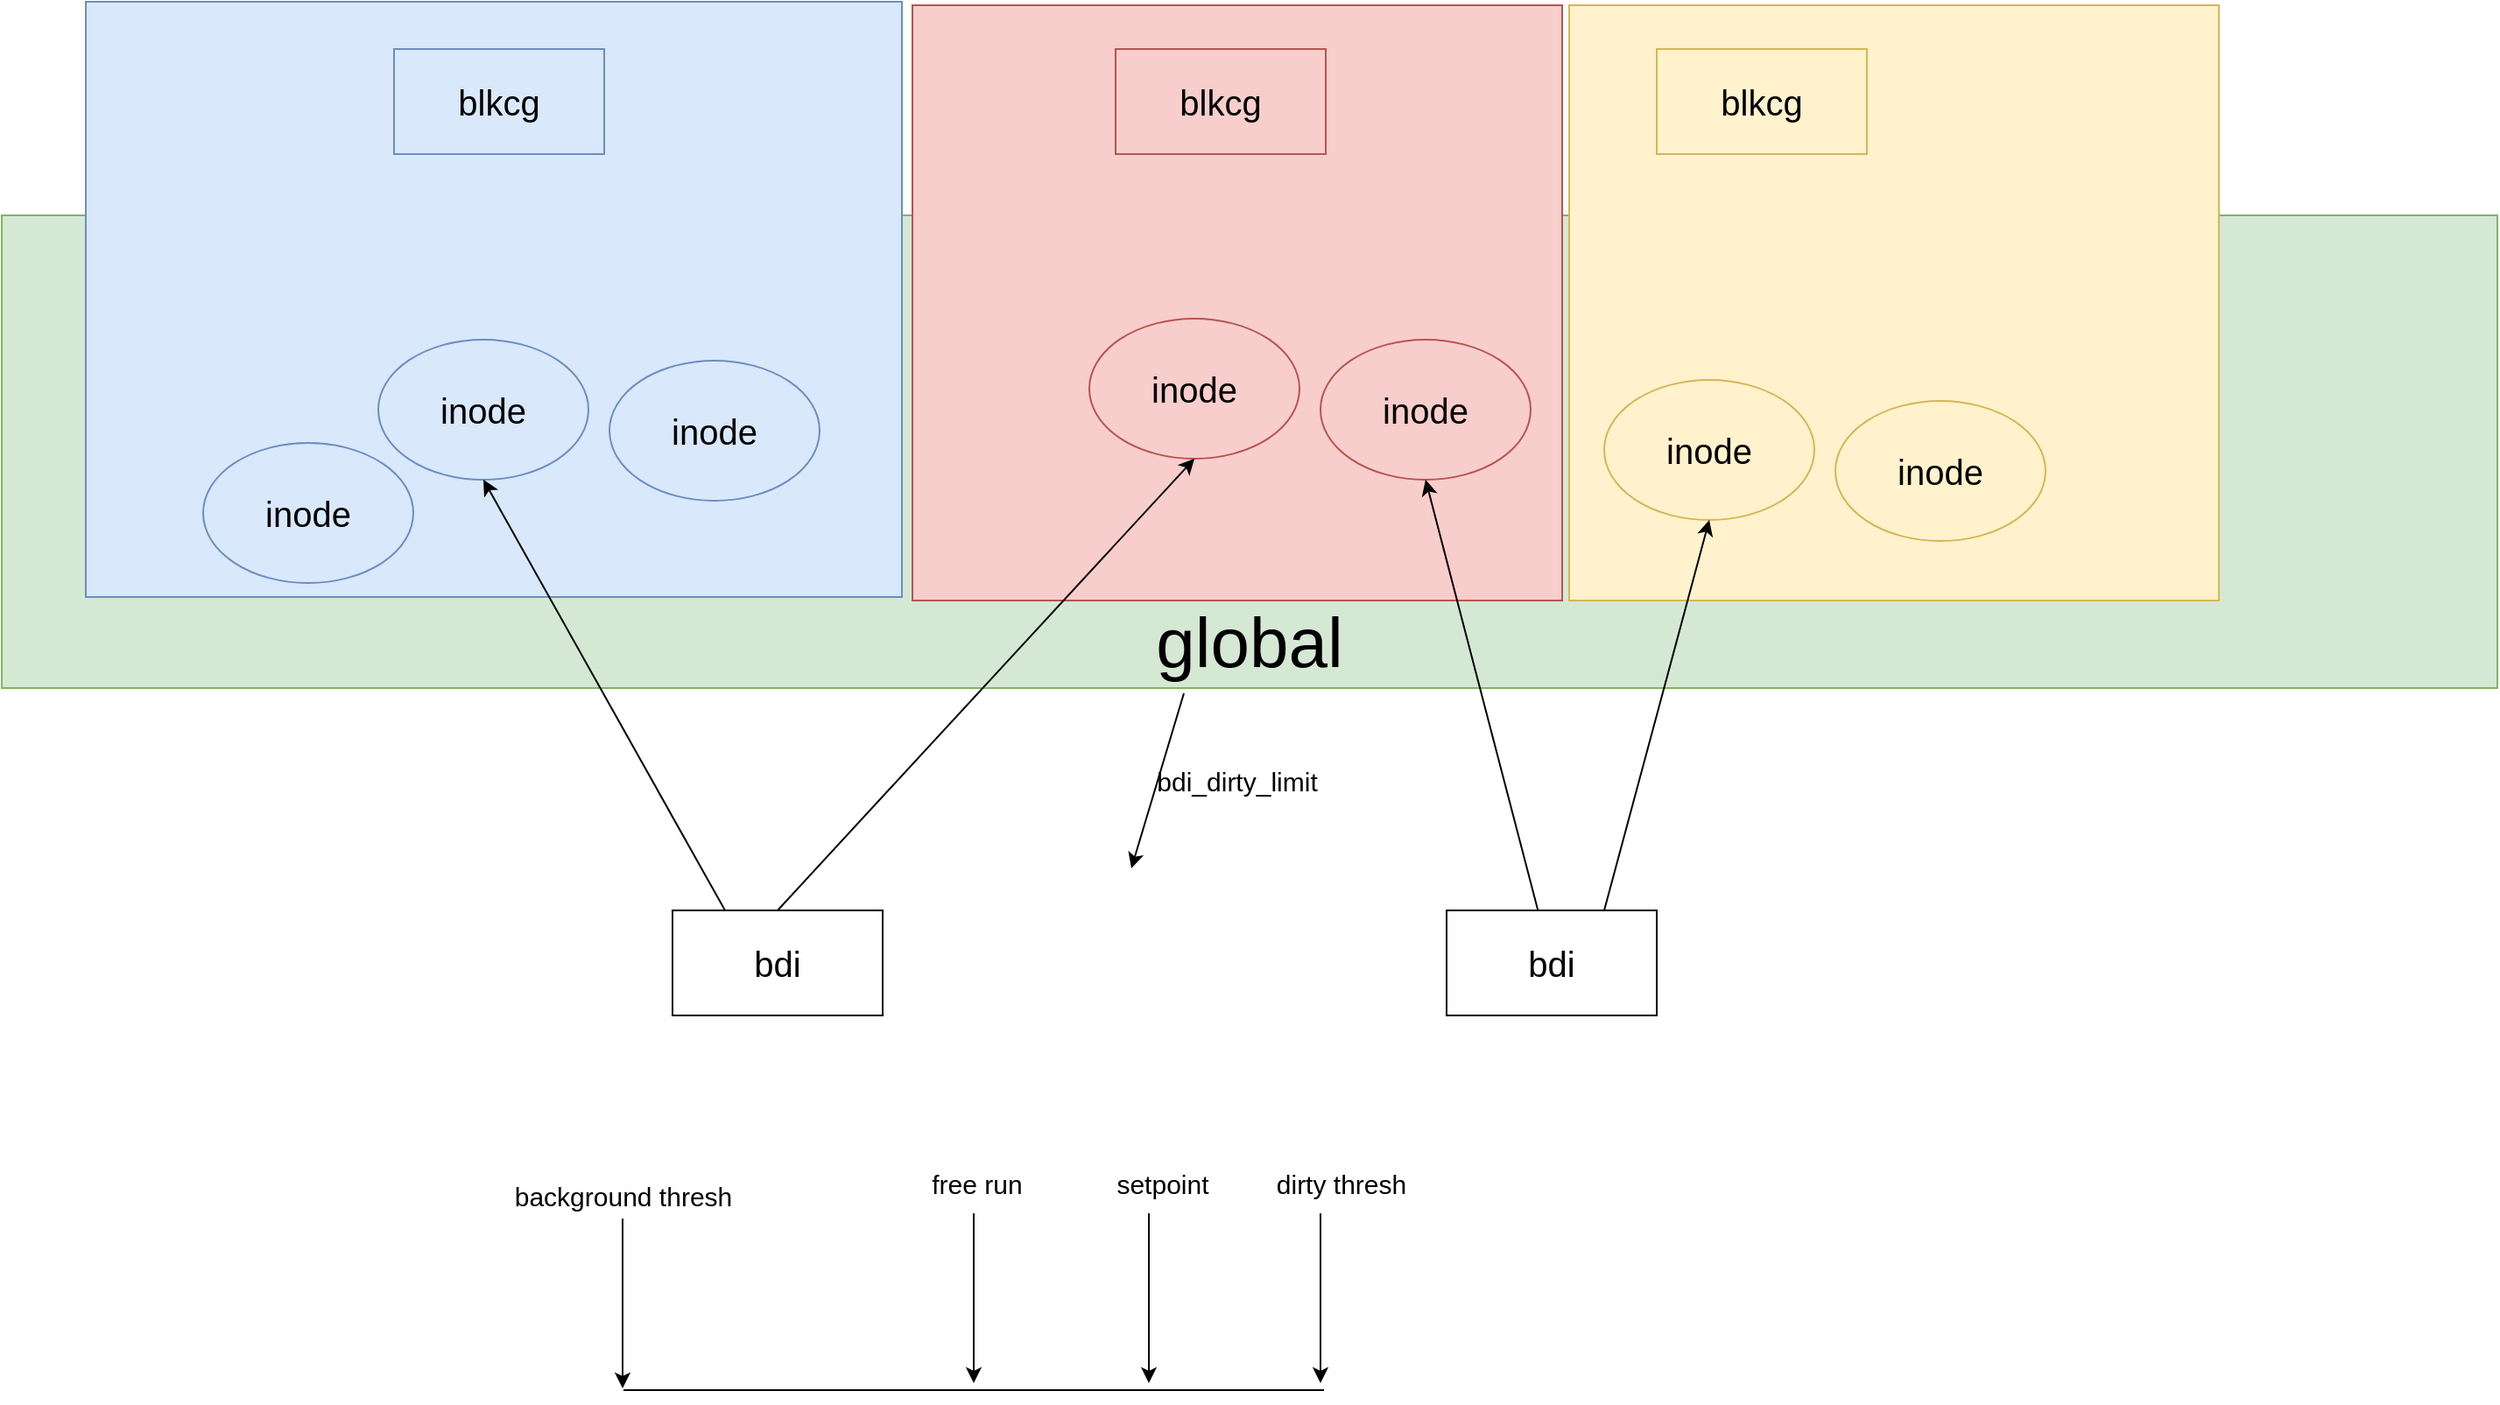 <mxfile version="13.6.2" type="github"><diagram id="vr8B_XioXGWGXK2lUiw7" name="Page-1"><mxGraphModel dx="2062" dy="1163" grid="1" gridSize="10" guides="1" tooltips="1" connect="1" arrows="1" fold="1" page="1" pageScale="1" pageWidth="827" pageHeight="1169" math="0" shadow="0"><root><mxCell id="0"/><mxCell id="1" parent="0"/><mxCell id="ExHjTuihiv2dg_8w6hbF-22" value="global" style="rounded=0;whiteSpace=wrap;html=1;fontSize=40;fillColor=#d5e8d4;strokeColor=#82b366;verticalAlign=bottom;" vertex="1" parent="1"><mxGeometry x="525" y="1037" width="1425" height="270" as="geometry"/></mxCell><mxCell id="ExHjTuihiv2dg_8w6hbF-27" value="" style="rounded=0;whiteSpace=wrap;html=1;fontSize=15;fillColor=#fff2cc;strokeColor=#d6b656;" vertex="1" parent="1"><mxGeometry x="1420" y="917" width="371" height="340" as="geometry"/></mxCell><mxCell id="ExHjTuihiv2dg_8w6hbF-26" value="" style="rounded=0;whiteSpace=wrap;html=1;fontSize=15;fillColor=#f8cecc;strokeColor=#b85450;" vertex="1" parent="1"><mxGeometry x="1045" y="917" width="371" height="340" as="geometry"/></mxCell><mxCell id="ExHjTuihiv2dg_8w6hbF-24" value="" style="rounded=0;whiteSpace=wrap;html=1;fontSize=15;fillColor=#dae8fc;strokeColor=#6c8ebf;" vertex="1" parent="1"><mxGeometry x="573" y="915" width="466" height="340" as="geometry"/></mxCell><mxCell id="ExHjTuihiv2dg_8w6hbF-1" value="blkcg" style="rounded=0;whiteSpace=wrap;html=1;fillColor=#dae8fc;strokeColor=#6c8ebf;fontSize=20;" vertex="1" parent="1"><mxGeometry x="749" y="942" width="120" height="60" as="geometry"/></mxCell><mxCell id="ExHjTuihiv2dg_8w6hbF-2" value="blkcg" style="rounded=0;whiteSpace=wrap;html=1;fillColor=#f8cecc;strokeColor=#b85450;fontSize=20;" vertex="1" parent="1"><mxGeometry x="1161" y="942" width="120" height="60" as="geometry"/></mxCell><mxCell id="ExHjTuihiv2dg_8w6hbF-3" value="blkcg" style="rounded=0;whiteSpace=wrap;html=1;fillColor=#fff2cc;strokeColor=#d6b656;fontSize=20;" vertex="1" parent="1"><mxGeometry x="1470" y="942" width="120" height="60" as="geometry"/></mxCell><mxCell id="ExHjTuihiv2dg_8w6hbF-4" value="inode" style="ellipse;whiteSpace=wrap;html=1;fillColor=#dae8fc;strokeColor=#6c8ebf;fontSize=20;" vertex="1" parent="1"><mxGeometry x="740" y="1108" width="120" height="80" as="geometry"/></mxCell><mxCell id="ExHjTuihiv2dg_8w6hbF-5" value="inode" style="ellipse;whiteSpace=wrap;html=1;fillColor=#dae8fc;strokeColor=#6c8ebf;fontSize=20;" vertex="1" parent="1"><mxGeometry x="872" y="1120" width="120" height="80" as="geometry"/></mxCell><mxCell id="ExHjTuihiv2dg_8w6hbF-6" value="inode" style="ellipse;whiteSpace=wrap;html=1;fillColor=#dae8fc;strokeColor=#6c8ebf;fontSize=20;" vertex="1" parent="1"><mxGeometry x="640" y="1167" width="120" height="80" as="geometry"/></mxCell><mxCell id="ExHjTuihiv2dg_8w6hbF-7" value="inode" style="ellipse;whiteSpace=wrap;html=1;fillColor=#f8cecc;strokeColor=#b85450;fontSize=20;" vertex="1" parent="1"><mxGeometry x="1146" y="1096" width="120" height="80" as="geometry"/></mxCell><mxCell id="ExHjTuihiv2dg_8w6hbF-8" value="inode" style="ellipse;whiteSpace=wrap;html=1;fillColor=#f8cecc;strokeColor=#b85450;fontSize=20;" vertex="1" parent="1"><mxGeometry x="1278" y="1108" width="120" height="80" as="geometry"/></mxCell><mxCell id="ExHjTuihiv2dg_8w6hbF-9" value="inode" style="ellipse;whiteSpace=wrap;html=1;fillColor=#fff2cc;strokeColor=#d6b656;fontSize=20;" vertex="1" parent="1"><mxGeometry x="1440" y="1131" width="120" height="80" as="geometry"/></mxCell><mxCell id="ExHjTuihiv2dg_8w6hbF-10" value="inode" style="ellipse;whiteSpace=wrap;html=1;fillColor=#fff2cc;strokeColor=#d6b656;fontSize=20;" vertex="1" parent="1"><mxGeometry x="1572" y="1143" width="120" height="80" as="geometry"/></mxCell><mxCell id="ExHjTuihiv2dg_8w6hbF-13" value="bdi" style="rounded=0;whiteSpace=wrap;html=1;fontSize=20;" vertex="1" parent="1"><mxGeometry x="908" y="1434" width="120" height="60" as="geometry"/></mxCell><mxCell id="ExHjTuihiv2dg_8w6hbF-15" value="" style="endArrow=classic;html=1;exitX=0.25;exitY=0;exitDx=0;exitDy=0;entryX=0.5;entryY=1;entryDx=0;entryDy=0;fontSize=20;" edge="1" parent="1" source="ExHjTuihiv2dg_8w6hbF-13" target="ExHjTuihiv2dg_8w6hbF-4"><mxGeometry width="50" height="50" relative="1" as="geometry"><mxPoint x="784" y="997" as="sourcePoint"/><mxPoint x="834" y="947" as="targetPoint"/></mxGeometry></mxCell><mxCell id="ExHjTuihiv2dg_8w6hbF-17" value="" style="endArrow=classic;html=1;exitX=0.5;exitY=0;exitDx=0;exitDy=0;entryX=0.5;entryY=1;entryDx=0;entryDy=0;fontSize=20;" edge="1" parent="1" source="ExHjTuihiv2dg_8w6hbF-13" target="ExHjTuihiv2dg_8w6hbF-7"><mxGeometry width="50" height="50" relative="1" as="geometry"><mxPoint x="998" y="967" as="sourcePoint"/><mxPoint x="1048" y="917" as="targetPoint"/></mxGeometry></mxCell><mxCell id="ExHjTuihiv2dg_8w6hbF-18" value="bdi" style="rounded=0;whiteSpace=wrap;html=1;fontSize=20;" vertex="1" parent="1"><mxGeometry x="1350" y="1434" width="120" height="60" as="geometry"/></mxCell><mxCell id="ExHjTuihiv2dg_8w6hbF-19" value="" style="endArrow=classic;html=1;entryX=0.5;entryY=1;entryDx=0;entryDy=0;fontSize=20;" edge="1" parent="1" source="ExHjTuihiv2dg_8w6hbF-18" target="ExHjTuihiv2dg_8w6hbF-8"><mxGeometry width="50" height="50" relative="1" as="geometry"><mxPoint x="784" y="997" as="sourcePoint"/><mxPoint x="834" y="947" as="targetPoint"/></mxGeometry></mxCell><mxCell id="ExHjTuihiv2dg_8w6hbF-21" value="" style="endArrow=classic;html=1;entryX=0.5;entryY=1;entryDx=0;entryDy=0;exitX=0.75;exitY=0;exitDx=0;exitDy=0;fontSize=20;" edge="1" parent="1" source="ExHjTuihiv2dg_8w6hbF-18" target="ExHjTuihiv2dg_8w6hbF-9"><mxGeometry width="50" height="50" relative="1" as="geometry"><mxPoint x="1494" y="1386" as="sourcePoint"/><mxPoint x="1544" y="1336" as="targetPoint"/></mxGeometry></mxCell><mxCell id="ExHjTuihiv2dg_8w6hbF-29" value="" style="endArrow=none;html=1;fontSize=15;" edge="1" parent="1"><mxGeometry width="50" height="50" relative="1" as="geometry"><mxPoint x="880" y="1708" as="sourcePoint"/><mxPoint x="1280" y="1708" as="targetPoint"/></mxGeometry></mxCell><mxCell id="ExHjTuihiv2dg_8w6hbF-30" value="" style="endArrow=classic;html=1;fontSize=15;" edge="1" parent="1"><mxGeometry width="50" height="50" relative="1" as="geometry"><mxPoint x="879.5" y="1610" as="sourcePoint"/><mxPoint x="879.5" y="1707" as="targetPoint"/></mxGeometry></mxCell><mxCell id="ExHjTuihiv2dg_8w6hbF-32" value="background thresh" style="text;html=1;strokeColor=none;fillColor=none;align=center;verticalAlign=middle;whiteSpace=wrap;rounded=0;fontSize=15;" vertex="1" parent="1"><mxGeometry x="790" y="1587" width="180" height="20" as="geometry"/></mxCell><mxCell id="ExHjTuihiv2dg_8w6hbF-33" value="" style="endArrow=classic;html=1;fontSize=15;" edge="1" parent="1"><mxGeometry width="50" height="50" relative="1" as="geometry"><mxPoint x="1278" y="1607" as="sourcePoint"/><mxPoint x="1278" y="1704" as="targetPoint"/></mxGeometry></mxCell><mxCell id="ExHjTuihiv2dg_8w6hbF-34" value="dirty thresh" style="text;html=1;strokeColor=none;fillColor=none;align=center;verticalAlign=middle;whiteSpace=wrap;rounded=0;fontSize=15;" vertex="1" parent="1"><mxGeometry x="1200" y="1580" width="180" height="20" as="geometry"/></mxCell><mxCell id="ExHjTuihiv2dg_8w6hbF-38" value="" style="endArrow=classic;html=1;fontSize=15;" edge="1" parent="1"><mxGeometry width="50" height="50" relative="1" as="geometry"><mxPoint x="1080" y="1607" as="sourcePoint"/><mxPoint x="1080" y="1704" as="targetPoint"/></mxGeometry></mxCell><mxCell id="ExHjTuihiv2dg_8w6hbF-39" value="" style="endArrow=classic;html=1;fontSize=15;" edge="1" parent="1"><mxGeometry width="50" height="50" relative="1" as="geometry"><mxPoint x="1180" y="1607" as="sourcePoint"/><mxPoint x="1180" y="1704" as="targetPoint"/></mxGeometry></mxCell><mxCell id="ExHjTuihiv2dg_8w6hbF-40" value="free run" style="text;html=1;strokeColor=none;fillColor=none;align=center;verticalAlign=middle;whiteSpace=wrap;rounded=0;fontSize=15;" vertex="1" parent="1"><mxGeometry x="992" y="1580" width="180" height="20" as="geometry"/></mxCell><mxCell id="ExHjTuihiv2dg_8w6hbF-41" value="setpoint" style="text;html=1;strokeColor=none;fillColor=none;align=center;verticalAlign=middle;whiteSpace=wrap;rounded=0;fontSize=15;" vertex="1" parent="1"><mxGeometry x="1098" y="1580" width="180" height="20" as="geometry"/></mxCell><mxCell id="ExHjTuihiv2dg_8w6hbF-42" value="" style="endArrow=classic;html=1;fontSize=15;" edge="1" parent="1"><mxGeometry width="50" height="50" relative="1" as="geometry"><mxPoint x="1200" y="1310" as="sourcePoint"/><mxPoint x="1170" y="1410" as="targetPoint"/></mxGeometry></mxCell><mxCell id="ExHjTuihiv2dg_8w6hbF-43" value="bdi_dirty_limit" style="text;html=1;align=center;verticalAlign=middle;resizable=0;points=[];autosize=1;fontSize=15;" vertex="1" parent="1"><mxGeometry x="1175" y="1350" width="110" height="20" as="geometry"/></mxCell></root></mxGraphModel></diagram></mxfile>